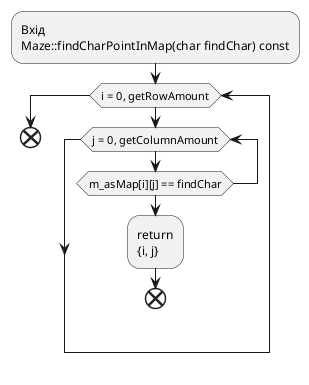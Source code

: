 @startuml
-Вхід\nMaze::findCharPointInMap(char findChar) const
while(i = 0, getRowAmount)
    while(j = 0, getColumnAmount)
        if(m_asMap[i][j] == findChar) then
            -return\n{i, j}
            end
        endif
    endwhile
endwhile
end
@enduml